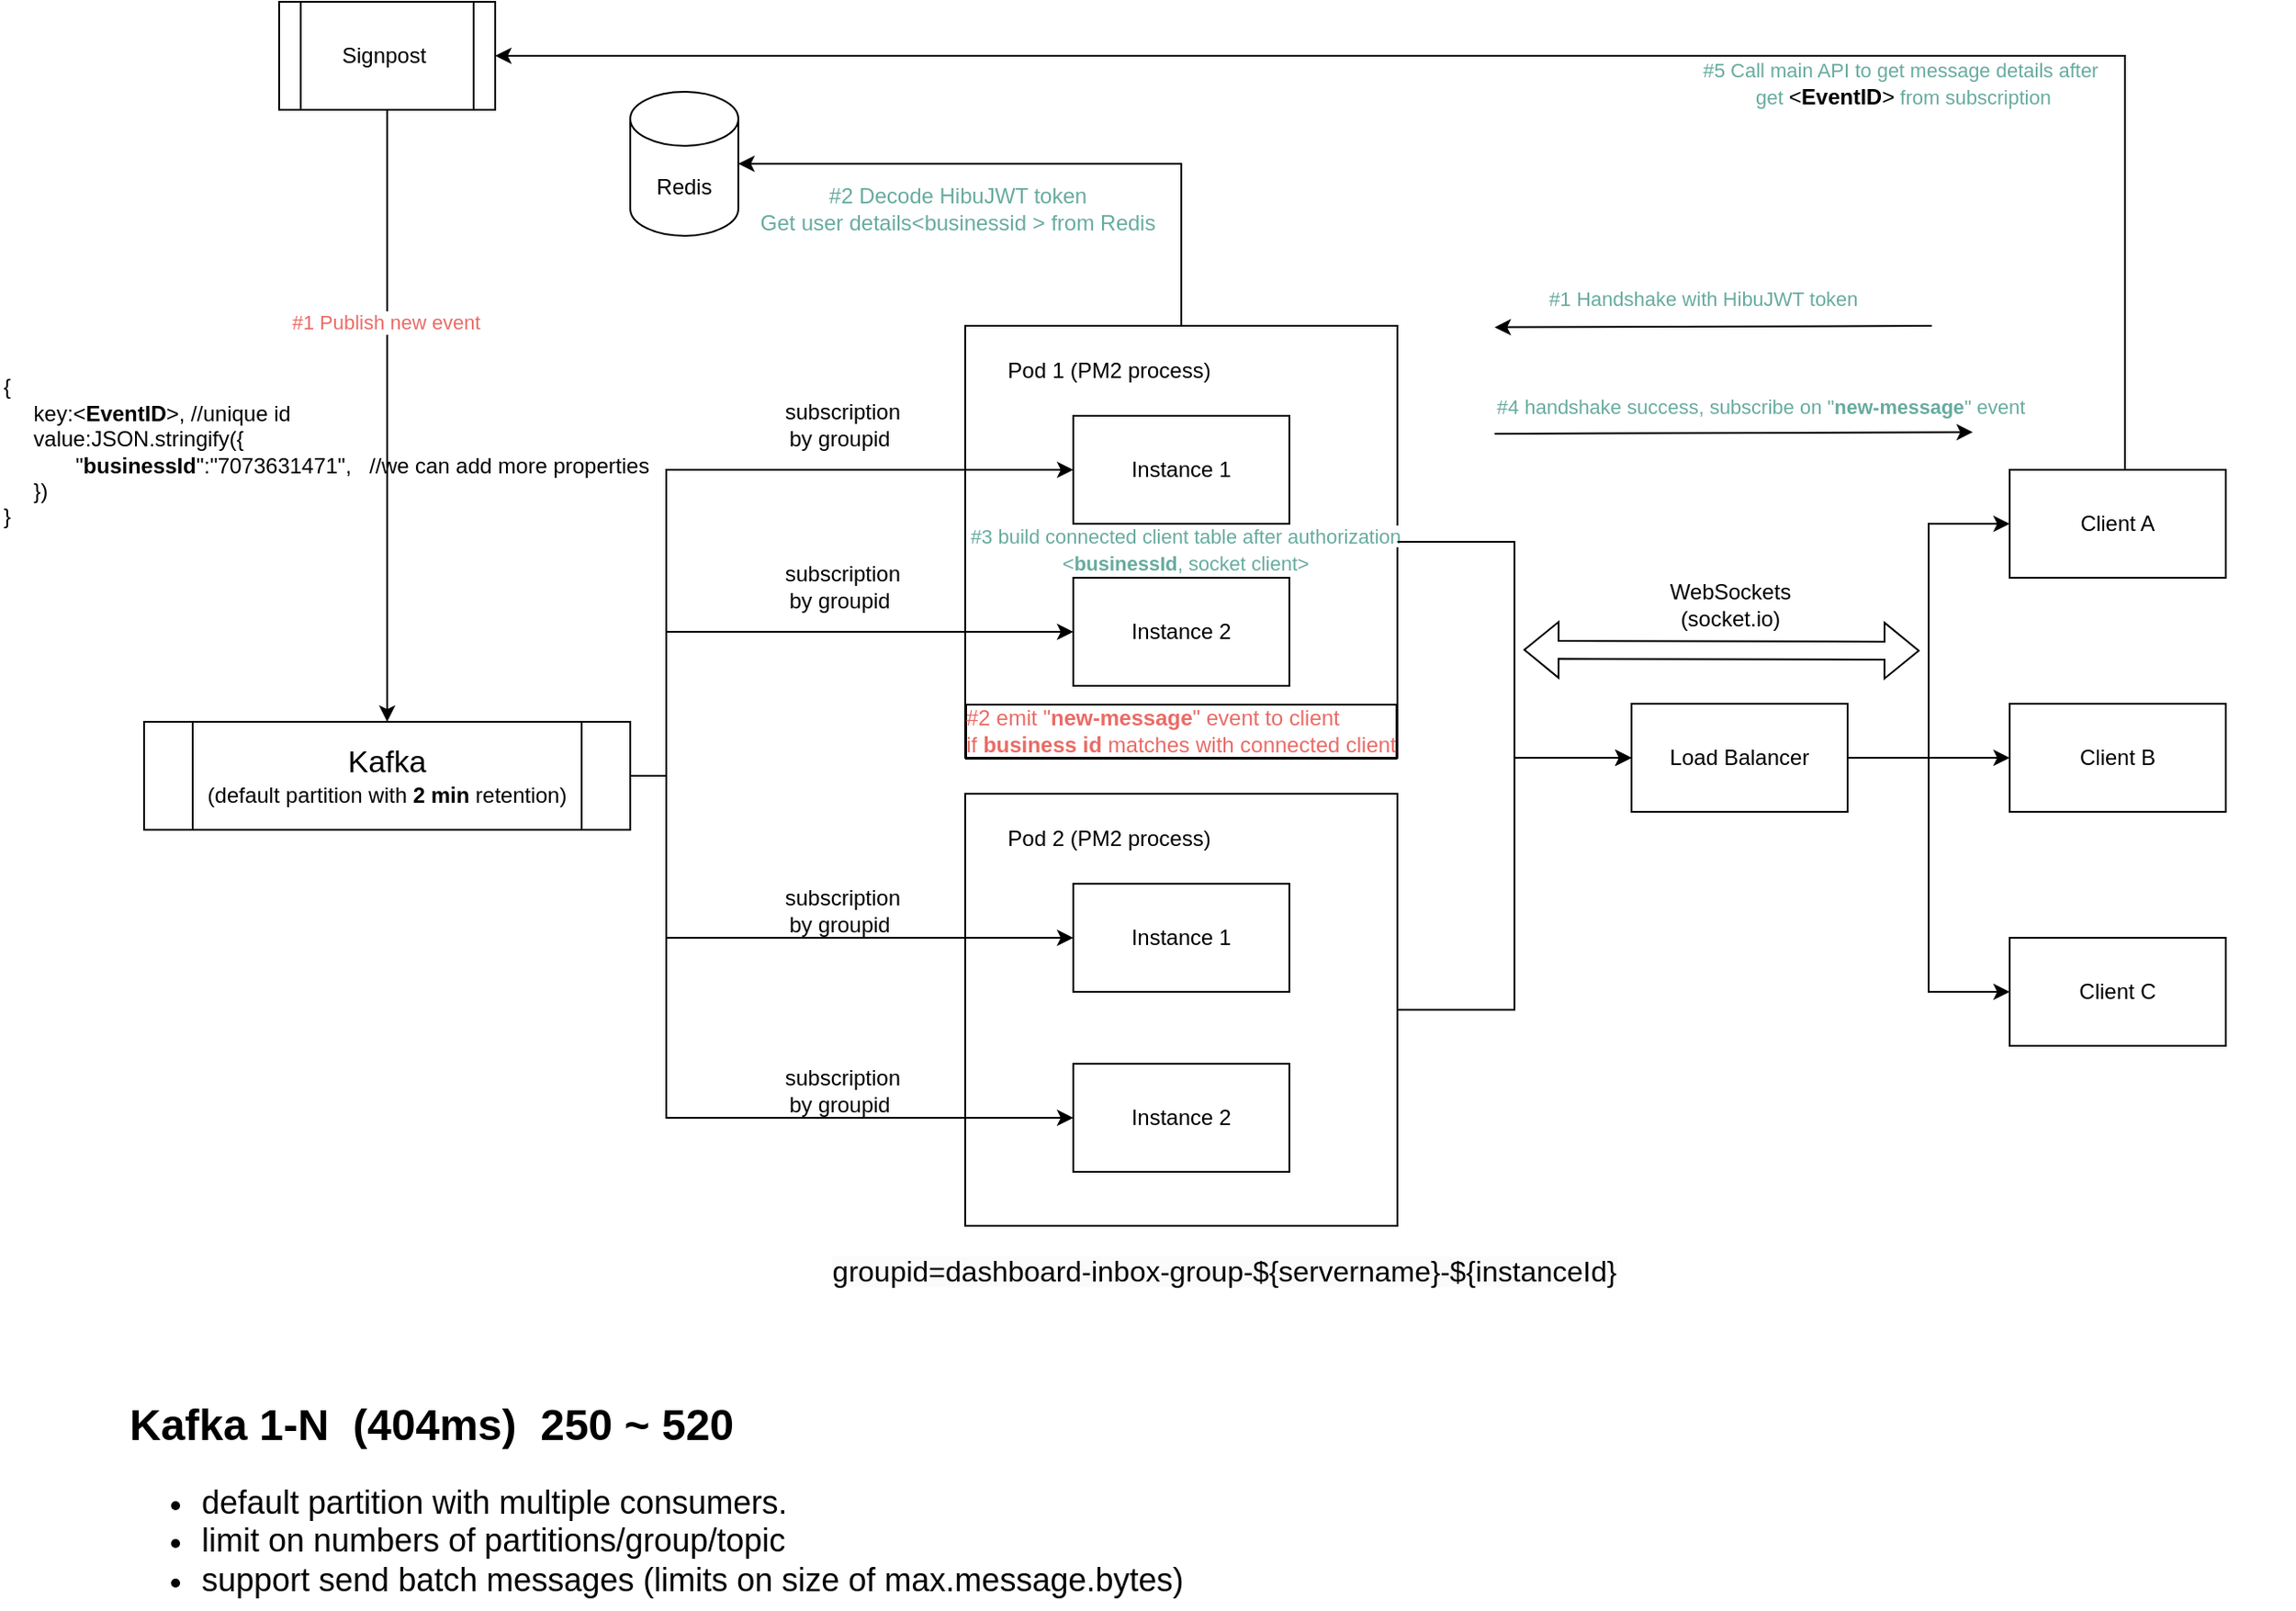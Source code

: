 <mxfile version="24.4.9" type="github" pages="2">
  <diagram id="-XSJWaYHoBaL8rWp3MU7" name="Kafka 1-n">
    <mxGraphModel dx="1185" dy="632" grid="1" gridSize="10" guides="1" tooltips="1" connect="1" arrows="1" fold="1" page="1" pageScale="1" pageWidth="827" pageHeight="1169" math="0" shadow="0">
      <root>
        <mxCell id="0" />
        <mxCell id="1" parent="0" />
        <mxCell id="BD6eSYIGzirEQUG7f25d-1" value="" style="group;dashed=1;strokeColor=none;dashPattern=8 8;" parent="1" vertex="1" connectable="0">
          <mxGeometry x="556" y="190" width="369" height="240" as="geometry" />
        </mxCell>
        <mxCell id="BD6eSYIGzirEQUG7f25d-2" value="" style="whiteSpace=wrap;html=1;aspect=fixed;" parent="BD6eSYIGzirEQUG7f25d-1" vertex="1">
          <mxGeometry width="240" height="240" as="geometry" />
        </mxCell>
        <mxCell id="BD6eSYIGzirEQUG7f25d-3" value="Pod 1 (PM2 process)" style="text;html=1;align=center;verticalAlign=middle;whiteSpace=wrap;rounded=0;" parent="BD6eSYIGzirEQUG7f25d-1" vertex="1">
          <mxGeometry x="10" y="10" width="140" height="30" as="geometry" />
        </mxCell>
        <mxCell id="BD6eSYIGzirEQUG7f25d-4" value="Instance 1" style="rounded=0;whiteSpace=wrap;html=1;" parent="BD6eSYIGzirEQUG7f25d-1" vertex="1">
          <mxGeometry x="60" y="50" width="120" height="60" as="geometry" />
        </mxCell>
        <mxCell id="BD6eSYIGzirEQUG7f25d-5" value="Instance 2" style="rounded=0;whiteSpace=wrap;html=1;" parent="BD6eSYIGzirEQUG7f25d-1" vertex="1">
          <mxGeometry x="60" y="140" width="120" height="60" as="geometry" />
        </mxCell>
        <mxCell id="7U53JJxiEEq9U5M-rScB-12" value="&lt;div style=&quot;text-align: left;&quot;&gt;&lt;span style=&quot;background-color: initial;&quot;&gt;#2&amp;nbsp;&lt;/span&gt;&lt;span style=&quot;background-color: initial;&quot;&gt;emit &quot;&lt;/span&gt;&lt;b style=&quot;background-color: initial;&quot;&gt;new-message&lt;/b&gt;&lt;span style=&quot;background-color: initial;&quot;&gt;&quot; event to client&lt;/span&gt;&lt;/div&gt;&lt;div&gt;&lt;div&gt;if &lt;b&gt;business id&lt;/b&gt; matches with connected client&lt;/div&gt;&lt;/div&gt;" style="text;html=1;align=center;verticalAlign=middle;whiteSpace=wrap;rounded=0;labelBorderColor=default;fontColor=#EA6B66;" parent="BD6eSYIGzirEQUG7f25d-1" vertex="1">
          <mxGeometry x="-20" y="210" width="280" height="30" as="geometry" />
        </mxCell>
        <mxCell id="56e_oZsVVDKLWL6FRSqT-3" value="&lt;span style=&quot;font-size: 11px; text-wrap: nowrap; background-color: rgb(255, 255, 255);&quot;&gt;#3 build connected client table after authorization&lt;/span&gt;&lt;div&gt;&lt;span style=&quot;font-size: 11px; text-wrap: nowrap; background-color: rgb(255, 255, 255);&quot;&gt;&amp;lt;&lt;b&gt;businessId&lt;/b&gt;, socket client&amp;gt;&lt;/span&gt;&lt;/div&gt;" style="text;html=1;align=center;verticalAlign=middle;whiteSpace=wrap;rounded=0;fontColor=#67AB9F;" vertex="1" parent="BD6eSYIGzirEQUG7f25d-1">
          <mxGeometry y="111" width="245" height="25" as="geometry" />
        </mxCell>
        <mxCell id="BD6eSYIGzirEQUG7f25d-6" value="" style="group" parent="1" vertex="1" connectable="0">
          <mxGeometry x="556" y="450" width="240" height="240" as="geometry" />
        </mxCell>
        <mxCell id="BD6eSYIGzirEQUG7f25d-7" value="" style="whiteSpace=wrap;html=1;aspect=fixed;" parent="BD6eSYIGzirEQUG7f25d-6" vertex="1">
          <mxGeometry width="240" height="240" as="geometry" />
        </mxCell>
        <mxCell id="BD6eSYIGzirEQUG7f25d-8" value="Pod 2 (PM2 process)" style="text;html=1;align=center;verticalAlign=middle;whiteSpace=wrap;rounded=0;" parent="BD6eSYIGzirEQUG7f25d-6" vertex="1">
          <mxGeometry x="10" y="10" width="140" height="30" as="geometry" />
        </mxCell>
        <mxCell id="BD6eSYIGzirEQUG7f25d-9" value="Instance 1" style="rounded=0;whiteSpace=wrap;html=1;" parent="BD6eSYIGzirEQUG7f25d-6" vertex="1">
          <mxGeometry x="60" y="50" width="120" height="60" as="geometry" />
        </mxCell>
        <mxCell id="BD6eSYIGzirEQUG7f25d-10" value="Instance 2" style="rounded=0;whiteSpace=wrap;html=1;" parent="BD6eSYIGzirEQUG7f25d-6" vertex="1">
          <mxGeometry x="60" y="150" width="120" height="60" as="geometry" />
        </mxCell>
        <mxCell id="BD6eSYIGzirEQUG7f25d-11" style="edgeStyle=orthogonalEdgeStyle;rounded=0;orthogonalLoop=1;jettySize=auto;html=1;entryX=0;entryY=0.5;entryDx=0;entryDy=0;" parent="1" source="BD6eSYIGzirEQUG7f25d-15" target="BD6eSYIGzirEQUG7f25d-4" edge="1">
          <mxGeometry relative="1" as="geometry">
            <Array as="points">
              <mxPoint x="390" y="440" />
              <mxPoint x="390" y="270" />
            </Array>
            <mxPoint x="340" y="260" as="targetPoint" />
          </mxGeometry>
        </mxCell>
        <mxCell id="BD6eSYIGzirEQUG7f25d-12" style="edgeStyle=orthogonalEdgeStyle;rounded=0;orthogonalLoop=1;jettySize=auto;html=1;" parent="1" source="BD6eSYIGzirEQUG7f25d-15" target="BD6eSYIGzirEQUG7f25d-5" edge="1">
          <mxGeometry relative="1" as="geometry">
            <Array as="points">
              <mxPoint x="390" y="440" />
              <mxPoint x="390" y="360" />
            </Array>
            <mxPoint x="340" y="350" as="targetPoint" />
          </mxGeometry>
        </mxCell>
        <mxCell id="BD6eSYIGzirEQUG7f25d-13" style="edgeStyle=orthogonalEdgeStyle;rounded=0;orthogonalLoop=1;jettySize=auto;html=1;entryX=0;entryY=0.5;entryDx=0;entryDy=0;" parent="1" source="BD6eSYIGzirEQUG7f25d-15" target="BD6eSYIGzirEQUG7f25d-9" edge="1">
          <mxGeometry relative="1" as="geometry">
            <Array as="points">
              <mxPoint x="390" y="440" />
              <mxPoint x="390" y="530" />
            </Array>
            <mxPoint x="340" y="530" as="targetPoint" />
          </mxGeometry>
        </mxCell>
        <mxCell id="BD6eSYIGzirEQUG7f25d-14" style="edgeStyle=orthogonalEdgeStyle;rounded=0;orthogonalLoop=1;jettySize=auto;html=1;" parent="1" source="BD6eSYIGzirEQUG7f25d-15" target="BD6eSYIGzirEQUG7f25d-10" edge="1">
          <mxGeometry relative="1" as="geometry">
            <Array as="points">
              <mxPoint x="390" y="440" />
              <mxPoint x="390" y="630" />
            </Array>
            <mxPoint x="340" y="630" as="targetPoint" />
          </mxGeometry>
        </mxCell>
        <mxCell id="BD6eSYIGzirEQUG7f25d-15" value="&lt;font style=&quot;font-size: 17px;&quot;&gt;Kafka&lt;/font&gt;&lt;div&gt;(default partition with &lt;b&gt;2 min&lt;/b&gt; retention)&lt;/div&gt;" style="shape=process;whiteSpace=wrap;html=1;backgroundOutline=1;" parent="1" vertex="1">
          <mxGeometry x="100" y="410" width="270" height="60" as="geometry" />
        </mxCell>
        <mxCell id="BD6eSYIGzirEQUG7f25d-16" style="edgeStyle=orthogonalEdgeStyle;rounded=0;orthogonalLoop=1;jettySize=auto;html=1;entryX=0;entryY=0.5;entryDx=0;entryDy=0;" parent="1" source="BD6eSYIGzirEQUG7f25d-19" target="BD6eSYIGzirEQUG7f25d-22" edge="1">
          <mxGeometry relative="1" as="geometry" />
        </mxCell>
        <mxCell id="BD6eSYIGzirEQUG7f25d-17" style="edgeStyle=orthogonalEdgeStyle;rounded=0;orthogonalLoop=1;jettySize=auto;html=1;" parent="1" source="BD6eSYIGzirEQUG7f25d-19" target="BD6eSYIGzirEQUG7f25d-23" edge="1">
          <mxGeometry relative="1" as="geometry" />
        </mxCell>
        <mxCell id="BD6eSYIGzirEQUG7f25d-18" style="edgeStyle=orthogonalEdgeStyle;rounded=0;orthogonalLoop=1;jettySize=auto;html=1;entryX=0;entryY=0.5;entryDx=0;entryDy=0;" parent="1" source="BD6eSYIGzirEQUG7f25d-19" target="BD6eSYIGzirEQUG7f25d-24" edge="1">
          <mxGeometry relative="1" as="geometry" />
        </mxCell>
        <mxCell id="BD6eSYIGzirEQUG7f25d-19" value="Load Balancer" style="rounded=0;whiteSpace=wrap;html=1;" parent="1" vertex="1">
          <mxGeometry x="926" y="400" width="120" height="60" as="geometry" />
        </mxCell>
        <mxCell id="BD6eSYIGzirEQUG7f25d-20" style="edgeStyle=orthogonalEdgeStyle;rounded=0;orthogonalLoop=1;jettySize=auto;html=1;" parent="1" source="BD6eSYIGzirEQUG7f25d-2" target="BD6eSYIGzirEQUG7f25d-19" edge="1">
          <mxGeometry relative="1" as="geometry" />
        </mxCell>
        <mxCell id="BD6eSYIGzirEQUG7f25d-21" style="edgeStyle=orthogonalEdgeStyle;rounded=0;orthogonalLoop=1;jettySize=auto;html=1;" parent="1" source="BD6eSYIGzirEQUG7f25d-7" target="BD6eSYIGzirEQUG7f25d-19" edge="1">
          <mxGeometry relative="1" as="geometry" />
        </mxCell>
        <mxCell id="BD6eSYIGzirEQUG7f25d-22" value="Client A" style="rounded=0;whiteSpace=wrap;html=1;" parent="1" vertex="1">
          <mxGeometry x="1136" y="270" width="120" height="60" as="geometry" />
        </mxCell>
        <mxCell id="BD6eSYIGzirEQUG7f25d-23" value="Client B" style="rounded=0;whiteSpace=wrap;html=1;" parent="1" vertex="1">
          <mxGeometry x="1136" y="400" width="120" height="60" as="geometry" />
        </mxCell>
        <mxCell id="BD6eSYIGzirEQUG7f25d-24" value="Client C" style="rounded=0;whiteSpace=wrap;html=1;" parent="1" vertex="1">
          <mxGeometry x="1136" y="530" width="120" height="60" as="geometry" />
        </mxCell>
        <mxCell id="BD6eSYIGzirEQUG7f25d-25" style="edgeStyle=orthogonalEdgeStyle;rounded=0;orthogonalLoop=1;jettySize=auto;html=1;entryX=0.5;entryY=0;entryDx=0;entryDy=0;" parent="1" source="BD6eSYIGzirEQUG7f25d-27" target="BD6eSYIGzirEQUG7f25d-15" edge="1">
          <mxGeometry relative="1" as="geometry" />
        </mxCell>
        <mxCell id="BD6eSYIGzirEQUG7f25d-26" value="#1 Publish new event" style="edgeLabel;html=1;align=center;verticalAlign=middle;resizable=0;points=[];fontColor=#EA6B66;" parent="BD6eSYIGzirEQUG7f25d-25" vertex="1" connectable="0">
          <mxGeometry x="-0.31" y="-1" relative="1" as="geometry">
            <mxPoint as="offset" />
          </mxGeometry>
        </mxCell>
        <mxCell id="BD6eSYIGzirEQUG7f25d-27" value="Signpost&amp;nbsp;" style="shape=process;whiteSpace=wrap;html=1;backgroundOutline=1;" parent="1" vertex="1">
          <mxGeometry x="175" y="10" width="120" height="60" as="geometry" />
        </mxCell>
        <mxCell id="BD6eSYIGzirEQUG7f25d-28" value="WebSockets&lt;div&gt;(socket.io)&lt;/div&gt;" style="text;html=1;align=center;verticalAlign=middle;whiteSpace=wrap;rounded=0;" parent="1" vertex="1">
          <mxGeometry x="926" y="330" width="110" height="30" as="geometry" />
        </mxCell>
        <mxCell id="BD6eSYIGzirEQUG7f25d-29" value="" style="shape=flexArrow;endArrow=classic;startArrow=classic;html=1;rounded=0;" parent="1" edge="1">
          <mxGeometry width="100" height="100" relative="1" as="geometry">
            <mxPoint x="866" y="370" as="sourcePoint" />
            <mxPoint x="1086" y="370.5" as="targetPoint" />
          </mxGeometry>
        </mxCell>
        <mxCell id="BD6eSYIGzirEQUG7f25d-30" value="subscription by groupid&amp;nbsp;" style="text;html=1;align=center;verticalAlign=middle;whiteSpace=wrap;rounded=0;" parent="1" vertex="1">
          <mxGeometry x="450" y="230" width="76" height="30" as="geometry" />
        </mxCell>
        <mxCell id="BD6eSYIGzirEQUG7f25d-31" value="subscription by groupid&amp;nbsp;" style="text;html=1;align=center;verticalAlign=middle;whiteSpace=wrap;rounded=0;" parent="1" vertex="1">
          <mxGeometry x="450" y="320" width="76" height="30" as="geometry" />
        </mxCell>
        <mxCell id="BD6eSYIGzirEQUG7f25d-32" value="subscription by groupid&amp;nbsp;" style="text;html=1;align=center;verticalAlign=middle;whiteSpace=wrap;rounded=0;" parent="1" vertex="1">
          <mxGeometry x="450" y="500" width="76" height="30" as="geometry" />
        </mxCell>
        <mxCell id="BD6eSYIGzirEQUG7f25d-33" value="subscription by groupid&amp;nbsp;" style="text;html=1;align=center;verticalAlign=middle;whiteSpace=wrap;rounded=0;" parent="1" vertex="1">
          <mxGeometry x="450" y="600" width="76" height="30" as="geometry" />
        </mxCell>
        <mxCell id="rJA_Uv-LGynLvaWfSVZr-1" value="&lt;span style=&quot;color: rgb(0, 0, 0); font-family: Helvetica; font-size: 16px; font-style: normal; font-variant-ligatures: normal; font-variant-caps: normal; letter-spacing: normal; orphans: 2; text-align: center; text-indent: 0px; text-transform: none; widows: 2; word-spacing: 0px; -webkit-text-stroke-width: 0px; white-space: normal; background-color: rgb(251, 251, 251); text-decoration-thickness: initial; text-decoration-style: initial; text-decoration-color: initial; float: none; display: inline !important;&quot;&gt;groupid=dashboard-inbox-group-${servername}-${instanceId}&lt;/span&gt;" style="text;html=1;align=center;verticalAlign=middle;whiteSpace=wrap;rounded=0;fontSize=16;fontStyle=0" parent="1" vertex="1">
          <mxGeometry x="410" y="700" width="580" height="30" as="geometry" />
        </mxCell>
        <mxCell id="NMrmwvPXYmhV27BL28Uy-1" value="&lt;h1 style=&quot;margin-top: 0px;&quot;&gt;Kafka 1-N&amp;nbsp; (404ms)&amp;nbsp; 250 ~ 520&lt;/h1&gt;&lt;p&gt;&lt;/p&gt;&lt;ul style=&quot;font-size: 18px;&quot;&gt;&lt;li&gt;default partition with multiple consumers.&amp;nbsp;&lt;/li&gt;&lt;li&gt;limit on numbers of partitions/group/topic&lt;/li&gt;&lt;li&gt;support send batch messages (limits on size of max.message.bytes)&lt;/li&gt;&lt;/ul&gt;&lt;p&gt;&lt;/p&gt;" style="text;html=1;whiteSpace=wrap;overflow=hidden;rounded=0;" parent="1" vertex="1">
          <mxGeometry x="90" y="780" width="650" height="120" as="geometry" />
        </mxCell>
        <mxCell id="7U53JJxiEEq9U5M-rScB-3" value="&lt;div style=&quot;&quot;&gt;&lt;span style=&quot;background-color: initial;&quot;&gt;{&lt;/span&gt;&lt;/div&gt;&lt;div&gt;&amp;nbsp; &amp;nbsp; &amp;nbsp;key:&amp;lt;&lt;b&gt;EventID&lt;/b&gt;&amp;gt;, //unique id&amp;nbsp;&lt;/div&gt;&lt;div&gt;&amp;nbsp; &amp;nbsp; &amp;nbsp;value:&lt;span style=&quot;background-color: initial;&quot;&gt;JSON.stringify({&lt;/span&gt;&lt;/div&gt;&lt;div&gt;&amp;nbsp; &amp;nbsp; &amp;nbsp; &amp;nbsp; &amp;nbsp; &amp;nbsp; &quot;&lt;b&gt;businessId&lt;/b&gt;&quot;:&quot;7073631471&quot;,&amp;nbsp; &amp;nbsp;//we can add more properties&amp;nbsp;&lt;/div&gt;&lt;div&gt;&lt;span style=&quot;background-color: initial;&quot;&gt;&amp;nbsp; &amp;nbsp; &amp;nbsp;})&lt;/span&gt;&lt;br&gt;&lt;/div&gt;&lt;div&gt;}&lt;/div&gt;" style="text;html=1;align=left;verticalAlign=middle;whiteSpace=wrap;rounded=0;" parent="1" vertex="1">
          <mxGeometry x="20" y="210" width="370" height="100" as="geometry" />
        </mxCell>
        <mxCell id="7U53JJxiEEq9U5M-rScB-6" value="" style="endArrow=classic;html=1;rounded=0;" parent="1" edge="1">
          <mxGeometry width="50" height="50" relative="1" as="geometry">
            <mxPoint x="1092.75" y="190" as="sourcePoint" />
            <mxPoint x="850" y="190.83" as="targetPoint" />
          </mxGeometry>
        </mxCell>
        <mxCell id="7U53JJxiEEq9U5M-rScB-8" value="Redis" style="shape=cylinder3;whiteSpace=wrap;html=1;boundedLbl=1;backgroundOutline=1;size=15;" parent="1" vertex="1">
          <mxGeometry x="370" y="60" width="60" height="80" as="geometry" />
        </mxCell>
        <mxCell id="7U53JJxiEEq9U5M-rScB-10" style="edgeStyle=orthogonalEdgeStyle;rounded=0;orthogonalLoop=1;jettySize=auto;html=1;" parent="1" source="BD6eSYIGzirEQUG7f25d-2" edge="1">
          <mxGeometry relative="1" as="geometry">
            <Array as="points">
              <mxPoint x="676" y="100" />
            </Array>
            <mxPoint x="430" y="100" as="targetPoint" />
          </mxGeometry>
        </mxCell>
        <mxCell id="7U53JJxiEEq9U5M-rScB-11" value="#2 Decode HibuJWT token&lt;div&gt;Get user details&amp;lt;businessid &amp;gt; from Redis&lt;/div&gt;" style="text;html=1;align=center;verticalAlign=middle;whiteSpace=wrap;rounded=0;fontColor=#67AB9F;" parent="1" vertex="1">
          <mxGeometry x="440" y="110" width="224" height="30" as="geometry" />
        </mxCell>
        <mxCell id="7U53JJxiEEq9U5M-rScB-15" value="" style="endArrow=classic;html=1;rounded=0;entryX=0.791;entryY=0.97;entryDx=0;entryDy=0;entryPerimeter=0;" parent="1" target="7U53JJxiEEq9U5M-rScB-17" edge="1">
          <mxGeometry width="50" height="50" relative="1" as="geometry">
            <mxPoint x="850" y="250" as="sourcePoint" />
            <mxPoint x="1060" y="250" as="targetPoint" />
          </mxGeometry>
        </mxCell>
        <mxCell id="7U53JJxiEEq9U5M-rScB-17" value="&lt;span style=&quot;font-size: 11px; text-wrap: nowrap; background-color: rgb(255, 255, 255);&quot;&gt;#4 handshake success, subscribe on &quot;&lt;b&gt;new-message&lt;/b&gt;&quot; event&lt;/span&gt;" style="text;html=1;align=center;verticalAlign=middle;whiteSpace=wrap;rounded=0;fontColor=#67AB9F;" parent="1" vertex="1">
          <mxGeometry x="796" y="220" width="404" height="30" as="geometry" />
        </mxCell>
        <mxCell id="7U53JJxiEEq9U5M-rScB-20" value="&lt;span style=&quot;font-size: 11px; text-wrap: nowrap; background-color: rgb(255, 255, 255);&quot;&gt;#1 Handshake with HibuJWT token&lt;/span&gt;" style="text;html=1;align=center;verticalAlign=middle;whiteSpace=wrap;rounded=0;fontColor=#67AB9F;" parent="1" vertex="1">
          <mxGeometry x="836" y="160" width="260" height="30" as="geometry" />
        </mxCell>
        <mxCell id="56e_oZsVVDKLWL6FRSqT-1" value="&lt;span style=&quot;font-size: 11px; text-wrap: nowrap; background-color: rgb(255, 255, 255);&quot;&gt;#5 Call main API to get message details after&amp;nbsp;&lt;/span&gt;&lt;div&gt;&lt;span style=&quot;font-size: 11px; text-wrap: nowrap; background-color: rgb(255, 255, 255);&quot;&gt;get &lt;/span&gt;&lt;span style=&quot;color: rgb(0, 0, 0); text-align: left;&quot;&gt;&amp;lt;&lt;/span&gt;&lt;b style=&quot;color: rgb(0, 0, 0); text-align: left;&quot;&gt;EventID&lt;/b&gt;&lt;span style=&quot;color: rgb(0, 0, 0); text-align: left;&quot;&gt;&amp;gt;&lt;/span&gt;&lt;span style=&quot;font-size: 11px; text-wrap: nowrap; background-color: rgb(255, 255, 255);&quot;&gt;&amp;nbsp;from subscription&lt;/span&gt;&lt;/div&gt;" style="text;html=1;align=center;verticalAlign=middle;whiteSpace=wrap;rounded=0;fontColor=#67AB9F;" vertex="1" parent="1">
          <mxGeometry x="860" y="40" width="434" height="30" as="geometry" />
        </mxCell>
        <mxCell id="56e_oZsVVDKLWL6FRSqT-2" value="" style="endArrow=classic;html=1;rounded=0;entryX=1;entryY=0.5;entryDx=0;entryDy=0;" edge="1" parent="1" target="BD6eSYIGzirEQUG7f25d-27">
          <mxGeometry width="50" height="50" relative="1" as="geometry">
            <mxPoint x="1200" y="270" as="sourcePoint" />
            <mxPoint x="1250" y="220" as="targetPoint" />
            <Array as="points">
              <mxPoint x="1200" y="40" />
            </Array>
          </mxGeometry>
        </mxCell>
      </root>
    </mxGraphModel>
  </diagram>
  <diagram id="C5RBs43oDa-KdzZeNtuy" name="AWS SQS">
    <mxGraphModel dx="1034" dy="386" grid="1" gridSize="10" guides="1" tooltips="1" connect="1" arrows="1" fold="1" page="1" pageScale="1" pageWidth="827" pageHeight="1169" math="0" shadow="0">
      <root>
        <mxCell id="WIyWlLk6GJQsqaUBKTNV-0" />
        <mxCell id="WIyWlLk6GJQsqaUBKTNV-1" parent="WIyWlLk6GJQsqaUBKTNV-0" />
        <mxCell id="gMn0jEGUSGzAj_YLGTHS-15" value="" style="group;dashed=1;strokeColor=none;dashPattern=8 8;" parent="WIyWlLk6GJQsqaUBKTNV-1" vertex="1" connectable="0">
          <mxGeometry x="556" y="180" width="240" height="240" as="geometry" />
        </mxCell>
        <mxCell id="gMn0jEGUSGzAj_YLGTHS-6" value="" style="whiteSpace=wrap;html=1;aspect=fixed;" parent="gMn0jEGUSGzAj_YLGTHS-15" vertex="1">
          <mxGeometry width="240" height="240" as="geometry" />
        </mxCell>
        <mxCell id="gMn0jEGUSGzAj_YLGTHS-7" value="Pod 1 (PM2 process)" style="text;html=1;align=center;verticalAlign=middle;whiteSpace=wrap;rounded=0;" parent="gMn0jEGUSGzAj_YLGTHS-15" vertex="1">
          <mxGeometry x="10" y="10" width="140" height="30" as="geometry" />
        </mxCell>
        <mxCell id="gMn0jEGUSGzAj_YLGTHS-9" value="Instance 1" style="rounded=0;whiteSpace=wrap;html=1;" parent="gMn0jEGUSGzAj_YLGTHS-15" vertex="1">
          <mxGeometry x="60" y="50" width="120" height="60" as="geometry" />
        </mxCell>
        <mxCell id="gMn0jEGUSGzAj_YLGTHS-14" value="Instance 2" style="rounded=0;whiteSpace=wrap;html=1;" parent="gMn0jEGUSGzAj_YLGTHS-15" vertex="1">
          <mxGeometry x="60" y="140" width="120" height="60" as="geometry" />
        </mxCell>
        <mxCell id="gMn0jEGUSGzAj_YLGTHS-16" value="" style="group" parent="WIyWlLk6GJQsqaUBKTNV-1" vertex="1" connectable="0">
          <mxGeometry x="556" y="450" width="240" height="240" as="geometry" />
        </mxCell>
        <mxCell id="gMn0jEGUSGzAj_YLGTHS-17" value="" style="whiteSpace=wrap;html=1;aspect=fixed;" parent="gMn0jEGUSGzAj_YLGTHS-16" vertex="1">
          <mxGeometry width="240" height="240" as="geometry" />
        </mxCell>
        <mxCell id="gMn0jEGUSGzAj_YLGTHS-18" value="Pod 2 (PM2 process)" style="text;html=1;align=center;verticalAlign=middle;whiteSpace=wrap;rounded=0;" parent="gMn0jEGUSGzAj_YLGTHS-16" vertex="1">
          <mxGeometry x="10" y="10" width="140" height="30" as="geometry" />
        </mxCell>
        <mxCell id="gMn0jEGUSGzAj_YLGTHS-19" value="Instance 1" style="rounded=0;whiteSpace=wrap;html=1;" parent="gMn0jEGUSGzAj_YLGTHS-16" vertex="1">
          <mxGeometry x="60" y="50" width="120" height="60" as="geometry" />
        </mxCell>
        <mxCell id="gMn0jEGUSGzAj_YLGTHS-20" value="Instance 2" style="rounded=0;whiteSpace=wrap;html=1;" parent="gMn0jEGUSGzAj_YLGTHS-16" vertex="1">
          <mxGeometry x="60" y="150" width="120" height="60" as="geometry" />
        </mxCell>
        <mxCell id="gMn0jEGUSGzAj_YLGTHS-21" style="edgeStyle=orthogonalEdgeStyle;rounded=0;orthogonalLoop=1;jettySize=auto;html=1;entryX=0;entryY=0.5;entryDx=0;entryDy=0;" parent="WIyWlLk6GJQsqaUBKTNV-1" source="gMn0jEGUSGzAj_YLGTHS-0" target="gMn0jEGUSGzAj_YLGTHS-2" edge="1">
          <mxGeometry relative="1" as="geometry">
            <Array as="points">
              <mxPoint x="200" y="440" />
              <mxPoint x="200" y="260" />
            </Array>
          </mxGeometry>
        </mxCell>
        <mxCell id="gMn0jEGUSGzAj_YLGTHS-22" style="edgeStyle=orthogonalEdgeStyle;rounded=0;orthogonalLoop=1;jettySize=auto;html=1;entryX=0;entryY=0.5;entryDx=0;entryDy=0;" parent="WIyWlLk6GJQsqaUBKTNV-1" source="gMn0jEGUSGzAj_YLGTHS-0" target="gMn0jEGUSGzAj_YLGTHS-3" edge="1">
          <mxGeometry relative="1" as="geometry">
            <Array as="points">
              <mxPoint x="200" y="440" />
              <mxPoint x="200" y="350" />
            </Array>
          </mxGeometry>
        </mxCell>
        <mxCell id="gMn0jEGUSGzAj_YLGTHS-23" style="edgeStyle=orthogonalEdgeStyle;rounded=0;orthogonalLoop=1;jettySize=auto;html=1;entryX=0;entryY=0.5;entryDx=0;entryDy=0;" parent="WIyWlLk6GJQsqaUBKTNV-1" source="gMn0jEGUSGzAj_YLGTHS-0" target="gMn0jEGUSGzAj_YLGTHS-4" edge="1">
          <mxGeometry relative="1" as="geometry">
            <Array as="points">
              <mxPoint x="200" y="440" />
              <mxPoint x="200" y="530" />
            </Array>
          </mxGeometry>
        </mxCell>
        <mxCell id="gMn0jEGUSGzAj_YLGTHS-24" style="edgeStyle=orthogonalEdgeStyle;rounded=0;orthogonalLoop=1;jettySize=auto;html=1;entryX=0;entryY=0.5;entryDx=0;entryDy=0;" parent="WIyWlLk6GJQsqaUBKTNV-1" source="gMn0jEGUSGzAj_YLGTHS-0" target="gMn0jEGUSGzAj_YLGTHS-5" edge="1">
          <mxGeometry relative="1" as="geometry">
            <Array as="points">
              <mxPoint x="200" y="440" />
              <mxPoint x="200" y="630" />
            </Array>
          </mxGeometry>
        </mxCell>
        <mxCell id="gMn0jEGUSGzAj_YLGTHS-0" value="SNS" style="shape=process;whiteSpace=wrap;html=1;backgroundOutline=1;" parent="WIyWlLk6GJQsqaUBKTNV-1" vertex="1">
          <mxGeometry x="30" y="410" width="120" height="60" as="geometry" />
        </mxCell>
        <mxCell id="gMn0jEGUSGzAj_YLGTHS-25" style="edgeStyle=orthogonalEdgeStyle;rounded=0;orthogonalLoop=1;jettySize=auto;html=1;entryX=0;entryY=0.5;entryDx=0;entryDy=0;" parent="WIyWlLk6GJQsqaUBKTNV-1" source="gMn0jEGUSGzAj_YLGTHS-2" target="gMn0jEGUSGzAj_YLGTHS-9" edge="1">
          <mxGeometry relative="1" as="geometry" />
        </mxCell>
        <mxCell id="gMn0jEGUSGzAj_YLGTHS-2" value="SQS1" style="shape=process;whiteSpace=wrap;html=1;backgroundOutline=1;" parent="WIyWlLk6GJQsqaUBKTNV-1" vertex="1">
          <mxGeometry x="340" y="230" width="120" height="60" as="geometry" />
        </mxCell>
        <mxCell id="gMn0jEGUSGzAj_YLGTHS-26" style="edgeStyle=orthogonalEdgeStyle;rounded=0;orthogonalLoop=1;jettySize=auto;html=1;" parent="WIyWlLk6GJQsqaUBKTNV-1" source="gMn0jEGUSGzAj_YLGTHS-3" target="gMn0jEGUSGzAj_YLGTHS-14" edge="1">
          <mxGeometry relative="1" as="geometry" />
        </mxCell>
        <mxCell id="gMn0jEGUSGzAj_YLGTHS-3" value="SQS2" style="shape=process;whiteSpace=wrap;html=1;backgroundOutline=1;" parent="WIyWlLk6GJQsqaUBKTNV-1" vertex="1">
          <mxGeometry x="340" y="320" width="120" height="60" as="geometry" />
        </mxCell>
        <mxCell id="gMn0jEGUSGzAj_YLGTHS-27" style="edgeStyle=orthogonalEdgeStyle;rounded=0;orthogonalLoop=1;jettySize=auto;html=1;entryX=0;entryY=0.5;entryDx=0;entryDy=0;" parent="WIyWlLk6GJQsqaUBKTNV-1" source="gMn0jEGUSGzAj_YLGTHS-4" target="gMn0jEGUSGzAj_YLGTHS-19" edge="1">
          <mxGeometry relative="1" as="geometry" />
        </mxCell>
        <mxCell id="gMn0jEGUSGzAj_YLGTHS-4" value="SQS3" style="shape=process;whiteSpace=wrap;html=1;backgroundOutline=1;" parent="WIyWlLk6GJQsqaUBKTNV-1" vertex="1">
          <mxGeometry x="340" y="500" width="120" height="60" as="geometry" />
        </mxCell>
        <mxCell id="gMn0jEGUSGzAj_YLGTHS-28" style="edgeStyle=orthogonalEdgeStyle;rounded=0;orthogonalLoop=1;jettySize=auto;html=1;" parent="WIyWlLk6GJQsqaUBKTNV-1" source="gMn0jEGUSGzAj_YLGTHS-5" target="gMn0jEGUSGzAj_YLGTHS-20" edge="1">
          <mxGeometry relative="1" as="geometry" />
        </mxCell>
        <mxCell id="gMn0jEGUSGzAj_YLGTHS-5" value="SQS4" style="shape=process;whiteSpace=wrap;html=1;backgroundOutline=1;" parent="WIyWlLk6GJQsqaUBKTNV-1" vertex="1">
          <mxGeometry x="340" y="600" width="120" height="60" as="geometry" />
        </mxCell>
        <mxCell id="gMn0jEGUSGzAj_YLGTHS-36" style="edgeStyle=orthogonalEdgeStyle;rounded=0;orthogonalLoop=1;jettySize=auto;html=1;entryX=0;entryY=0.5;entryDx=0;entryDy=0;" parent="WIyWlLk6GJQsqaUBKTNV-1" source="gMn0jEGUSGzAj_YLGTHS-30" target="gMn0jEGUSGzAj_YLGTHS-33" edge="1">
          <mxGeometry relative="1" as="geometry" />
        </mxCell>
        <mxCell id="gMn0jEGUSGzAj_YLGTHS-37" style="edgeStyle=orthogonalEdgeStyle;rounded=0;orthogonalLoop=1;jettySize=auto;html=1;" parent="WIyWlLk6GJQsqaUBKTNV-1" source="gMn0jEGUSGzAj_YLGTHS-30" target="gMn0jEGUSGzAj_YLGTHS-34" edge="1">
          <mxGeometry relative="1" as="geometry" />
        </mxCell>
        <mxCell id="gMn0jEGUSGzAj_YLGTHS-38" style="edgeStyle=orthogonalEdgeStyle;rounded=0;orthogonalLoop=1;jettySize=auto;html=1;entryX=0;entryY=0.5;entryDx=0;entryDy=0;" parent="WIyWlLk6GJQsqaUBKTNV-1" source="gMn0jEGUSGzAj_YLGTHS-30" target="gMn0jEGUSGzAj_YLGTHS-35" edge="1">
          <mxGeometry relative="1" as="geometry" />
        </mxCell>
        <mxCell id="gMn0jEGUSGzAj_YLGTHS-30" value="Load Balancer" style="rounded=0;whiteSpace=wrap;html=1;" parent="WIyWlLk6GJQsqaUBKTNV-1" vertex="1">
          <mxGeometry x="926" y="400" width="120" height="60" as="geometry" />
        </mxCell>
        <mxCell id="gMn0jEGUSGzAj_YLGTHS-31" style="edgeStyle=orthogonalEdgeStyle;rounded=0;orthogonalLoop=1;jettySize=auto;html=1;" parent="WIyWlLk6GJQsqaUBKTNV-1" source="gMn0jEGUSGzAj_YLGTHS-6" target="gMn0jEGUSGzAj_YLGTHS-30" edge="1">
          <mxGeometry relative="1" as="geometry" />
        </mxCell>
        <mxCell id="gMn0jEGUSGzAj_YLGTHS-32" style="edgeStyle=orthogonalEdgeStyle;rounded=0;orthogonalLoop=1;jettySize=auto;html=1;" parent="WIyWlLk6GJQsqaUBKTNV-1" source="gMn0jEGUSGzAj_YLGTHS-17" target="gMn0jEGUSGzAj_YLGTHS-30" edge="1">
          <mxGeometry relative="1" as="geometry" />
        </mxCell>
        <mxCell id="gMn0jEGUSGzAj_YLGTHS-33" value="Client A" style="rounded=0;whiteSpace=wrap;html=1;" parent="WIyWlLk6GJQsqaUBKTNV-1" vertex="1">
          <mxGeometry x="1136" y="270" width="120" height="60" as="geometry" />
        </mxCell>
        <mxCell id="gMn0jEGUSGzAj_YLGTHS-34" value="Client B" style="rounded=0;whiteSpace=wrap;html=1;" parent="WIyWlLk6GJQsqaUBKTNV-1" vertex="1">
          <mxGeometry x="1136" y="400" width="120" height="60" as="geometry" />
        </mxCell>
        <mxCell id="gMn0jEGUSGzAj_YLGTHS-35" value="Client C" style="rounded=0;whiteSpace=wrap;html=1;" parent="WIyWlLk6GJQsqaUBKTNV-1" vertex="1">
          <mxGeometry x="1136" y="530" width="120" height="60" as="geometry" />
        </mxCell>
        <mxCell id="gMn0jEGUSGzAj_YLGTHS-41" style="edgeStyle=orthogonalEdgeStyle;rounded=0;orthogonalLoop=1;jettySize=auto;html=1;entryX=0.5;entryY=0;entryDx=0;entryDy=0;" parent="WIyWlLk6GJQsqaUBKTNV-1" source="gMn0jEGUSGzAj_YLGTHS-40" target="gMn0jEGUSGzAj_YLGTHS-0" edge="1">
          <mxGeometry relative="1" as="geometry" />
        </mxCell>
        <mxCell id="gMn0jEGUSGzAj_YLGTHS-42" value="Publish new event" style="edgeLabel;html=1;align=center;verticalAlign=middle;resizable=0;points=[];" parent="gMn0jEGUSGzAj_YLGTHS-41" vertex="1" connectable="0">
          <mxGeometry x="-0.31" y="-1" relative="1" as="geometry">
            <mxPoint as="offset" />
          </mxGeometry>
        </mxCell>
        <mxCell id="gMn0jEGUSGzAj_YLGTHS-40" value="Signpost&amp;nbsp;" style="shape=process;whiteSpace=wrap;html=1;backgroundOutline=1;" parent="WIyWlLk6GJQsqaUBKTNV-1" vertex="1">
          <mxGeometry x="30" y="10" width="120" height="60" as="geometry" />
        </mxCell>
        <mxCell id="gMn0jEGUSGzAj_YLGTHS-43" value="WebSockets&lt;div&gt;(socket.io)&lt;/div&gt;" style="text;html=1;align=center;verticalAlign=middle;whiteSpace=wrap;rounded=0;" parent="WIyWlLk6GJQsqaUBKTNV-1" vertex="1">
          <mxGeometry x="926" y="330" width="110" height="30" as="geometry" />
        </mxCell>
        <mxCell id="gMn0jEGUSGzAj_YLGTHS-46" value="" style="shape=flexArrow;endArrow=classic;startArrow=classic;html=1;rounded=0;" parent="WIyWlLk6GJQsqaUBKTNV-1" edge="1">
          <mxGeometry width="100" height="100" relative="1" as="geometry">
            <mxPoint x="866" y="370" as="sourcePoint" />
            <mxPoint x="1086" y="370.5" as="targetPoint" />
          </mxGeometry>
        </mxCell>
        <mxCell id="gMn0jEGUSGzAj_YLGTHS-47" value="Long poll" style="text;html=1;align=center;verticalAlign=middle;whiteSpace=wrap;rounded=0;" parent="WIyWlLk6GJQsqaUBKTNV-1" vertex="1">
          <mxGeometry x="476" y="230" width="60" height="30" as="geometry" />
        </mxCell>
        <mxCell id="gMn0jEGUSGzAj_YLGTHS-48" value="subscription&amp;nbsp;" style="text;html=1;align=center;verticalAlign=middle;whiteSpace=wrap;rounded=0;" parent="WIyWlLk6GJQsqaUBKTNV-1" vertex="1">
          <mxGeometry x="230" y="230" width="76" height="30" as="geometry" />
        </mxCell>
        <mxCell id="gMn0jEGUSGzAj_YLGTHS-50" value="subscription&amp;nbsp;" style="text;html=1;align=center;verticalAlign=middle;whiteSpace=wrap;rounded=0;" parent="WIyWlLk6GJQsqaUBKTNV-1" vertex="1">
          <mxGeometry x="230" y="320" width="76" height="30" as="geometry" />
        </mxCell>
        <mxCell id="gMn0jEGUSGzAj_YLGTHS-51" value="subscription&amp;nbsp;" style="text;html=1;align=center;verticalAlign=middle;whiteSpace=wrap;rounded=0;" parent="WIyWlLk6GJQsqaUBKTNV-1" vertex="1">
          <mxGeometry x="230" y="500" width="76" height="30" as="geometry" />
        </mxCell>
        <mxCell id="gMn0jEGUSGzAj_YLGTHS-52" value="subscription&amp;nbsp;" style="text;html=1;align=center;verticalAlign=middle;whiteSpace=wrap;rounded=0;" parent="WIyWlLk6GJQsqaUBKTNV-1" vertex="1">
          <mxGeometry x="230" y="600" width="76" height="30" as="geometry" />
        </mxCell>
        <mxCell id="gMn0jEGUSGzAj_YLGTHS-53" value="Long poll" style="text;html=1;align=center;verticalAlign=middle;whiteSpace=wrap;rounded=0;" parent="WIyWlLk6GJQsqaUBKTNV-1" vertex="1">
          <mxGeometry x="476" y="320" width="60" height="30" as="geometry" />
        </mxCell>
        <mxCell id="gMn0jEGUSGzAj_YLGTHS-54" value="Long poll" style="text;html=1;align=center;verticalAlign=middle;whiteSpace=wrap;rounded=0;" parent="WIyWlLk6GJQsqaUBKTNV-1" vertex="1">
          <mxGeometry x="476" y="500" width="60" height="30" as="geometry" />
        </mxCell>
        <mxCell id="gMn0jEGUSGzAj_YLGTHS-55" value="Long poll" style="text;html=1;align=center;verticalAlign=middle;whiteSpace=wrap;rounded=0;" parent="WIyWlLk6GJQsqaUBKTNV-1" vertex="1">
          <mxGeometry x="476" y="600" width="60" height="30" as="geometry" />
        </mxCell>
        <mxCell id="Vkw7Uq-XN7qWPNTB7R5N-0" value="&lt;h1 style=&quot;margin-top: 0px;&quot;&gt;&lt;span style=&quot;background-color: initial;&quot;&gt;AWS SNS/SQS (155ms)&lt;/span&gt;&lt;/h1&gt;&lt;h1 style=&quot;margin-top: 0px;&quot;&gt;&lt;ul&gt;&lt;li&gt;&lt;span style=&quot;font-weight: 400; background-color: initial;&quot;&gt;&lt;font style=&quot;font-size: 14px;&quot;&gt;No limit on the number of SQS,&amp;nbsp;&lt;/font&gt;&lt;/span&gt;&lt;/li&gt;&lt;li&gt;&lt;span style=&quot;font-weight: 400; background-color: initial;&quot;&gt;&lt;font style=&quot;font-size: 14px;&quot;&gt;Duplications,&amp;nbsp; &amp;nbsp; -- dedup data based on dedup-id and dedub-interval&lt;/font&gt;&lt;/span&gt;&lt;/li&gt;&lt;li&gt;&lt;span style=&quot;font-weight: 400; background-color: initial;&quot;&gt;&lt;font style=&quot;font-size: 14px;&quot;&gt;Auto scale on SQS&lt;/font&gt;&lt;/span&gt;&lt;/li&gt;&lt;li&gt;&lt;span style=&quot;font-weight: 400; background-color: initial;&quot;&gt;&lt;font style=&quot;font-size: 14px;&quot;&gt;don&#39;s support send batch message&lt;/font&gt;&lt;/span&gt;&lt;/li&gt;&lt;/ul&gt;&lt;/h1&gt;" style="text;html=1;whiteSpace=wrap;overflow=hidden;rounded=0;" vertex="1" parent="WIyWlLk6GJQsqaUBKTNV-1">
          <mxGeometry x="90" y="730" width="820" height="190" as="geometry" />
        </mxCell>
      </root>
    </mxGraphModel>
  </diagram>
</mxfile>
